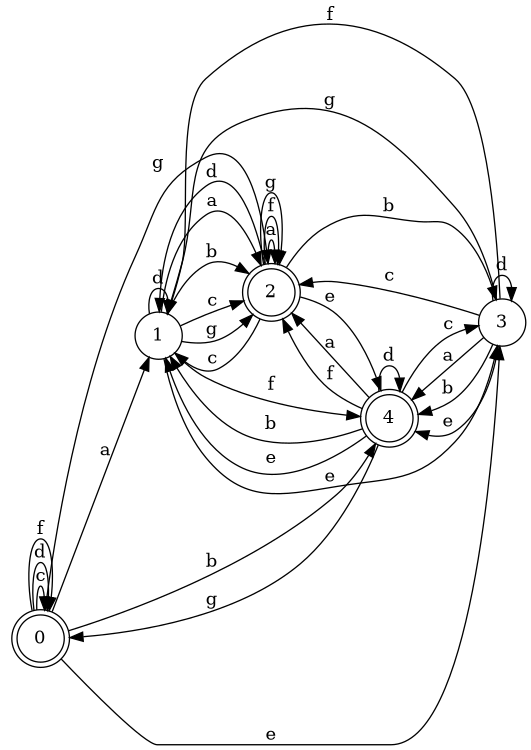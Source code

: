 digraph n4_6 {
__start0 [label="" shape="none"];

rankdir=LR;
size="8,5";

s0 [style="rounded,filled", color="black", fillcolor="white" shape="doublecircle", label="0"];
s1 [style="filled", color="black", fillcolor="white" shape="circle", label="1"];
s2 [style="rounded,filled", color="black", fillcolor="white" shape="doublecircle", label="2"];
s3 [style="filled", color="black", fillcolor="white" shape="circle", label="3"];
s4 [style="rounded,filled", color="black", fillcolor="white" shape="doublecircle", label="4"];
s0 -> s1 [label="a"];
s0 -> s4 [label="b"];
s0 -> s0 [label="c"];
s0 -> s0 [label="d"];
s0 -> s3 [label="e"];
s0 -> s0 [label="f"];
s0 -> s2 [label="g"];
s1 -> s2 [label="a"];
s1 -> s2 [label="b"];
s1 -> s2 [label="c"];
s1 -> s1 [label="d"];
s1 -> s3 [label="e"];
s1 -> s4 [label="f"];
s1 -> s2 [label="g"];
s2 -> s2 [label="a"];
s2 -> s3 [label="b"];
s2 -> s1 [label="c"];
s2 -> s1 [label="d"];
s2 -> s4 [label="e"];
s2 -> s2 [label="f"];
s2 -> s2 [label="g"];
s3 -> s4 [label="a"];
s3 -> s4 [label="b"];
s3 -> s2 [label="c"];
s3 -> s3 [label="d"];
s3 -> s4 [label="e"];
s3 -> s1 [label="f"];
s3 -> s1 [label="g"];
s4 -> s2 [label="a"];
s4 -> s1 [label="b"];
s4 -> s3 [label="c"];
s4 -> s4 [label="d"];
s4 -> s1 [label="e"];
s4 -> s2 [label="f"];
s4 -> s0 [label="g"];

}